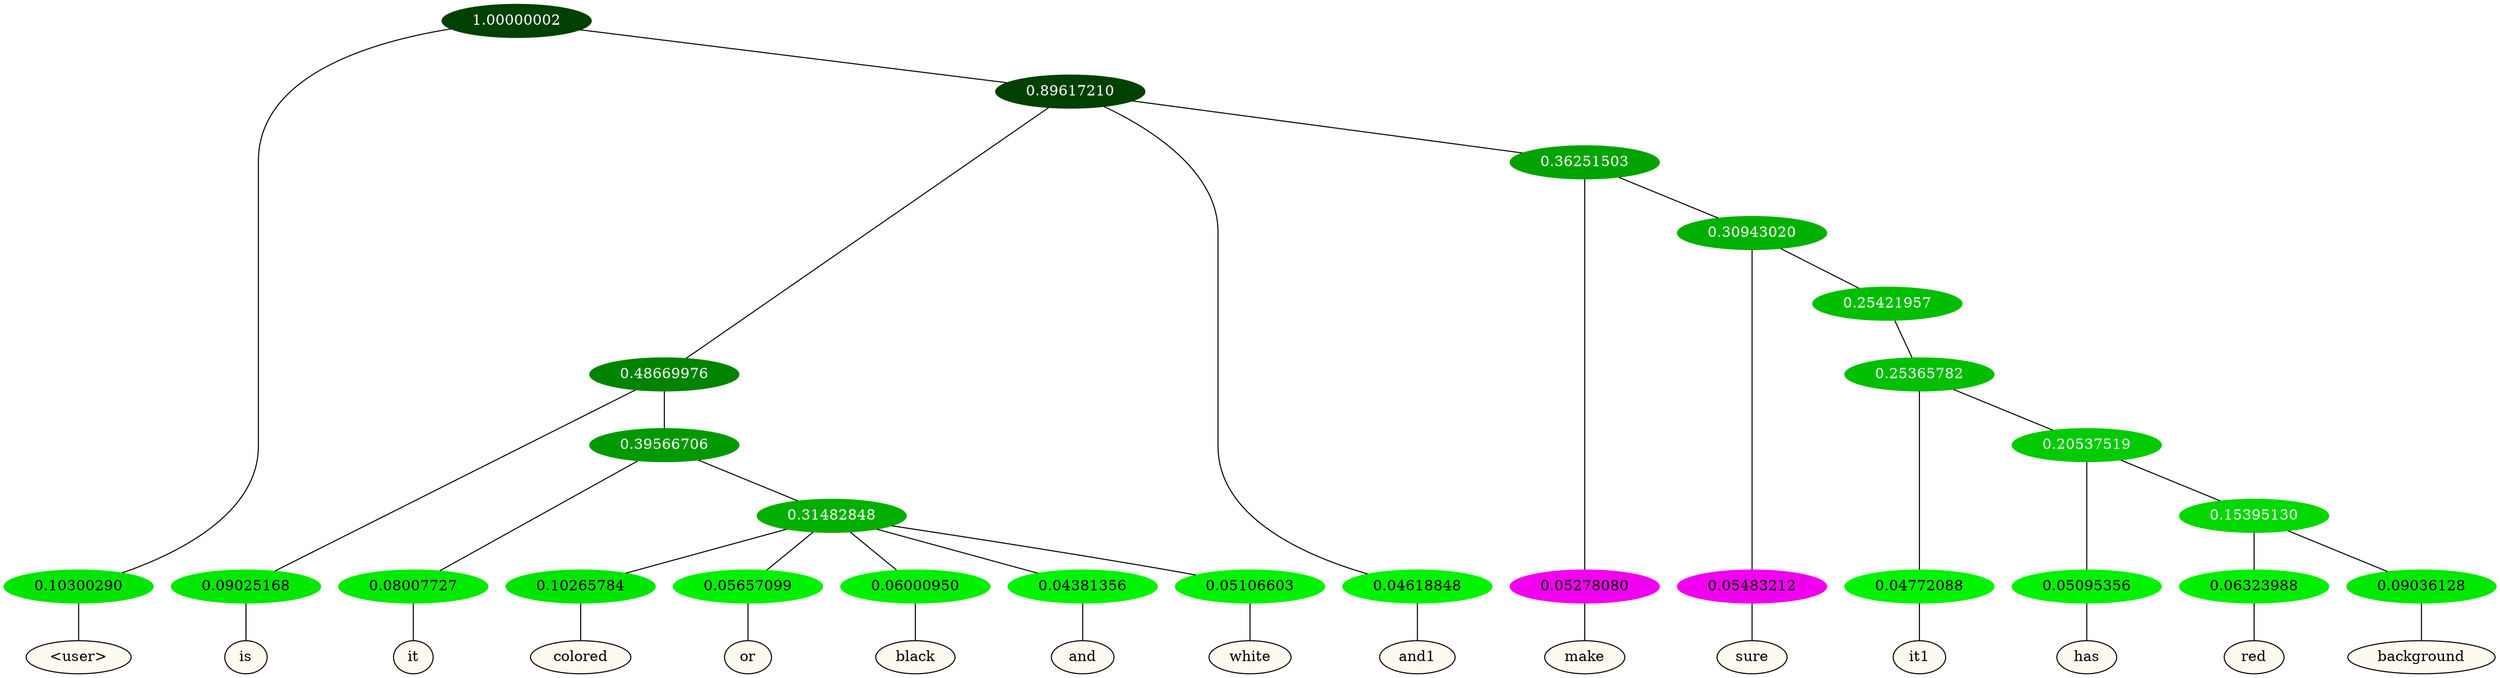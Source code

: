 graph {
	node [format=png height=0.15 nodesep=0.001 ordering=out overlap=prism overlap_scaling=0.01 ranksep=0.001 ratio=0.2 style=filled width=0.15]
	{
		rank=same
		a_w_1 [label="\<user\>" color=black fillcolor=floralwhite style="filled,solid"]
		a_w_6 [label=is color=black fillcolor=floralwhite style="filled,solid"]
		a_w_10 [label=it color=black fillcolor=floralwhite style="filled,solid"]
		a_w_14 [label=colored color=black fillcolor=floralwhite style="filled,solid"]
		a_w_15 [label=or color=black fillcolor=floralwhite style="filled,solid"]
		a_w_16 [label=black color=black fillcolor=floralwhite style="filled,solid"]
		a_w_17 [label=and color=black fillcolor=floralwhite style="filled,solid"]
		a_w_18 [label=white color=black fillcolor=floralwhite style="filled,solid"]
		a_w_4 [label=and1 color=black fillcolor=floralwhite style="filled,solid"]
		a_w_8 [label=make color=black fillcolor=floralwhite style="filled,solid"]
		a_w_12 [label=sure color=black fillcolor=floralwhite style="filled,solid"]
		a_w_20 [label=it1 color=black fillcolor=floralwhite style="filled,solid"]
		a_w_22 [label=has color=black fillcolor=floralwhite style="filled,solid"]
		a_w_24 [label=red color=black fillcolor=floralwhite style="filled,solid"]
		a_w_25 [label=background color=black fillcolor=floralwhite style="filled,solid"]
	}
	a_n_1 -- a_w_1
	a_n_6 -- a_w_6
	a_n_10 -- a_w_10
	a_n_14 -- a_w_14
	a_n_15 -- a_w_15
	a_n_16 -- a_w_16
	a_n_17 -- a_w_17
	a_n_18 -- a_w_18
	a_n_4 -- a_w_4
	a_n_8 -- a_w_8
	a_n_12 -- a_w_12
	a_n_20 -- a_w_20
	a_n_22 -- a_w_22
	a_n_24 -- a_w_24
	a_n_25 -- a_w_25
	{
		rank=same
		a_n_1 [label=0.10300290 color="0.334 1.000 0.897" fontcolor=black]
		a_n_6 [label=0.09025168 color="0.334 1.000 0.910" fontcolor=black]
		a_n_10 [label=0.08007727 color="0.334 1.000 0.920" fontcolor=black]
		a_n_14 [label=0.10265784 color="0.334 1.000 0.897" fontcolor=black]
		a_n_15 [label=0.05657099 color="0.334 1.000 0.943" fontcolor=black]
		a_n_16 [label=0.06000950 color="0.334 1.000 0.940" fontcolor=black]
		a_n_17 [label=0.04381356 color="0.334 1.000 0.956" fontcolor=black]
		a_n_18 [label=0.05106603 color="0.334 1.000 0.949" fontcolor=black]
		a_n_4 [label=0.04618848 color="0.334 1.000 0.954" fontcolor=black]
		a_n_8 [label=0.05278080 color="0.835 1.000 0.947" fontcolor=black]
		a_n_12 [label=0.05483212 color="0.835 1.000 0.945" fontcolor=black]
		a_n_20 [label=0.04772088 color="0.334 1.000 0.952" fontcolor=black]
		a_n_22 [label=0.05095356 color="0.334 1.000 0.949" fontcolor=black]
		a_n_24 [label=0.06323988 color="0.334 1.000 0.937" fontcolor=black]
		a_n_25 [label=0.09036128 color="0.334 1.000 0.910" fontcolor=black]
	}
	a_n_0 [label=1.00000002 color="0.334 1.000 0.250" fontcolor=grey99]
	a_n_0 -- a_n_1
	a_n_2 [label=0.89617210 color="0.334 1.000 0.250" fontcolor=grey99]
	a_n_0 -- a_n_2
	a_n_3 [label=0.48669976 color="0.334 1.000 0.513" fontcolor=grey99]
	a_n_2 -- a_n_3
	a_n_2 -- a_n_4
	a_n_5 [label=0.36251503 color="0.334 1.000 0.637" fontcolor=grey99]
	a_n_2 -- a_n_5
	a_n_3 -- a_n_6
	a_n_7 [label=0.39566706 color="0.334 1.000 0.604" fontcolor=grey99]
	a_n_3 -- a_n_7
	a_n_5 -- a_n_8
	a_n_9 [label=0.30943020 color="0.334 1.000 0.691" fontcolor=grey99]
	a_n_5 -- a_n_9
	a_n_7 -- a_n_10
	a_n_11 [label=0.31482848 color="0.334 1.000 0.685" fontcolor=grey99]
	a_n_7 -- a_n_11
	a_n_9 -- a_n_12
	a_n_13 [label=0.25421957 color="0.334 1.000 0.746" fontcolor=grey99]
	a_n_9 -- a_n_13
	a_n_11 -- a_n_14
	a_n_11 -- a_n_15
	a_n_11 -- a_n_16
	a_n_11 -- a_n_17
	a_n_11 -- a_n_18
	a_n_19 [label=0.25365782 color="0.334 1.000 0.746" fontcolor=grey99]
	a_n_13 -- a_n_19
	a_n_19 -- a_n_20
	a_n_21 [label=0.20537519 color="0.334 1.000 0.795" fontcolor=grey99]
	a_n_19 -- a_n_21
	a_n_21 -- a_n_22
	a_n_23 [label=0.15395130 color="0.334 1.000 0.846" fontcolor=grey99]
	a_n_21 -- a_n_23
	a_n_23 -- a_n_24
	a_n_23 -- a_n_25
}
